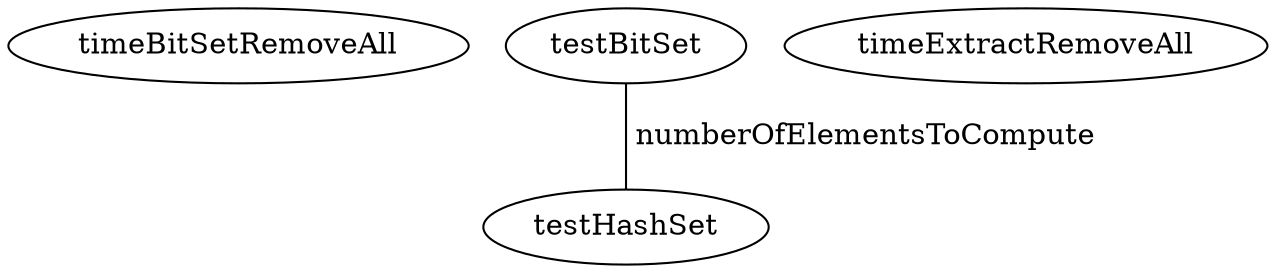 digraph G {
timeBitSetRemoveAll;
testBitSet;
timeExtractRemoveAll;
testHashSet;
testBitSet -> testHashSet [label=" numberOfElementsToCompute", dir=none];
}